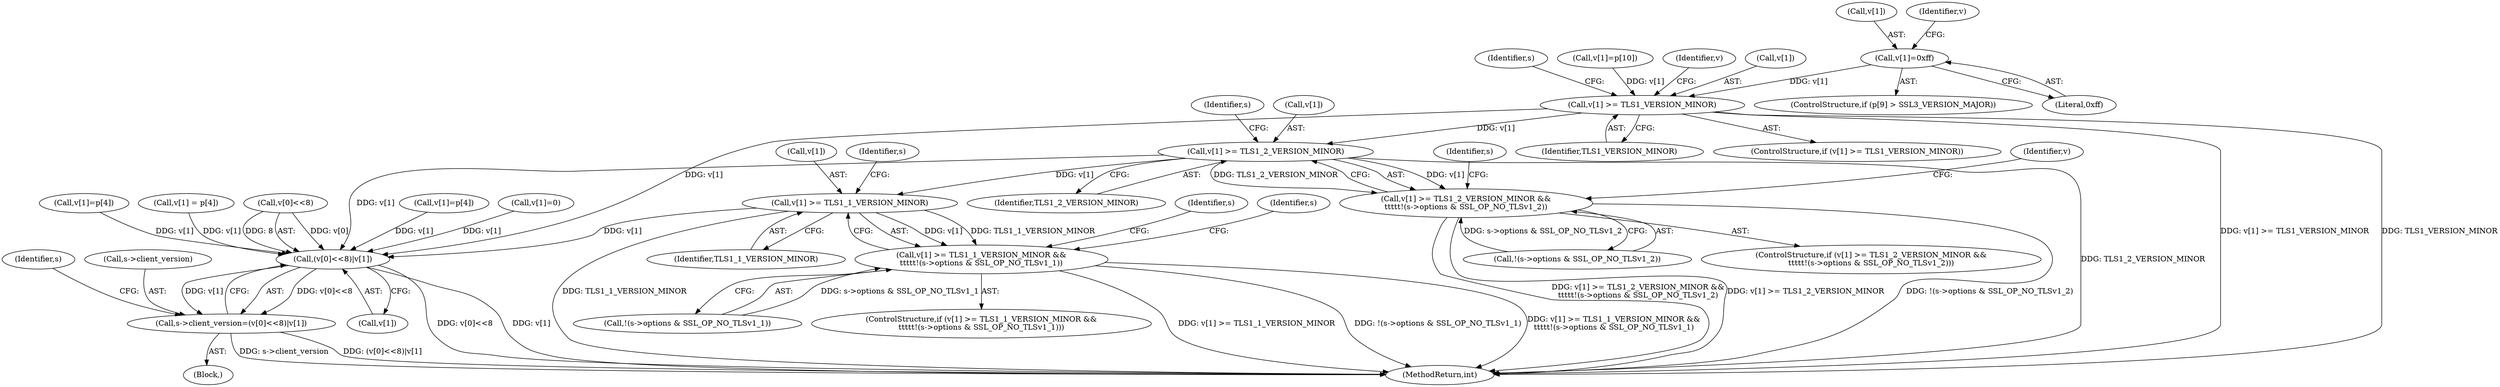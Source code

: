 digraph "0_openssl_26a59d9b46574e457870197dffa802871b4c8fc7_0@array" {
"1000495" [label="(Call,v[1]=0xff)"];
"1000509" [label="(Call,v[1] >= TLS1_VERSION_MINOR)"];
"1000517" [label="(Call,v[1] >= TLS1_2_VERSION_MINOR)"];
"1000516" [label="(Call,v[1] >= TLS1_2_VERSION_MINOR &&\n\t\t\t\t\t!(s->options & SSL_OP_NO_TLSv1_2))"];
"1000540" [label="(Call,v[1] >= TLS1_1_VERSION_MINOR)"];
"1000539" [label="(Call,v[1] >= TLS1_1_VERSION_MINOR &&\n\t\t\t\t\t!(s->options & SSL_OP_NO_TLSv1_1))"];
"1001234" [label="(Call,(v[0]<<8)|v[1])"];
"1001230" [label="(Call,s->client_version=(v[0]<<8)|v[1])"];
"1000531" [label="(Identifier,s)"];
"1000541" [label="(Call,v[1])"];
"1000525" [label="(Identifier,s)"];
"1000513" [label="(Identifier,TLS1_VERSION_MINOR)"];
"1000554" [label="(Identifier,s)"];
"1000501" [label="(Call,v[1]=p[10])"];
"1000508" [label="(ControlStructure,if (v[1] >= TLS1_VERSION_MINOR))"];
"1001245" [label="(Identifier,s)"];
"1000542" [label="(Identifier,v)"];
"1000496" [label="(Call,v[1])"];
"1000565" [label="(Identifier,s)"];
"1001252" [label="(MethodReturn,int)"];
"1000147" [label="(Block,)"];
"1000495" [label="(Call,v[1]=0xff)"];
"1000517" [label="(Call,v[1] >= TLS1_2_VERSION_MINOR)"];
"1000489" [label="(ControlStructure,if (p[9] > SSL3_VERSION_MAJOR))"];
"1000519" [label="(Identifier,v)"];
"1000509" [label="(Call,v[1] >= TLS1_VERSION_MINOR)"];
"1000540" [label="(Call,v[1] >= TLS1_1_VERSION_MINOR)"];
"1000544" [label="(Identifier,TLS1_1_VERSION_MINOR)"];
"1000545" [label="(Call,!(s->options & SSL_OP_NO_TLSv1_1))"];
"1000521" [label="(Identifier,TLS1_2_VERSION_MINOR)"];
"1001230" [label="(Call,s->client_version=(v[0]<<8)|v[1])"];
"1001231" [label="(Call,s->client_version)"];
"1000499" [label="(Literal,0xff)"];
"1000522" [label="(Call,!(s->options & SSL_OP_NO_TLSv1_2))"];
"1000518" [label="(Call,v[1])"];
"1001234" [label="(Call,(v[0]<<8)|v[1])"];
"1000510" [label="(Call,v[1])"];
"1000511" [label="(Identifier,v)"];
"1000538" [label="(ControlStructure,if (v[1] >= TLS1_1_VERSION_MINOR &&\n\t\t\t\t\t!(s->options & SSL_OP_NO_TLSv1_1)))"];
"1000548" [label="(Identifier,s)"];
"1000516" [label="(Call,v[1] >= TLS1_2_VERSION_MINOR &&\n\t\t\t\t\t!(s->options & SSL_OP_NO_TLSv1_2))"];
"1000539" [label="(Call,v[1] >= TLS1_1_VERSION_MINOR &&\n\t\t\t\t\t!(s->options & SSL_OP_NO_TLSv1_1))"];
"1000185" [label="(Call,v[1]=0)"];
"1001240" [label="(Call,v[1])"];
"1000282" [label="(Call,v[1]=p[4])"];
"1000600" [label="(Identifier,s)"];
"1000727" [label="(Call,v[1] = p[4])"];
"1001235" [label="(Call,v[0]<<8)"];
"1000515" [label="(ControlStructure,if (v[1] >= TLS1_2_VERSION_MINOR &&\n\t\t\t\t\t!(s->options & SSL_OP_NO_TLSv1_2)))"];
"1000250" [label="(Call,v[1]=p[4])"];
"1000495" -> "1000489"  [label="AST: "];
"1000495" -> "1000499"  [label="CFG: "];
"1000496" -> "1000495"  [label="AST: "];
"1000499" -> "1000495"  [label="AST: "];
"1000511" -> "1000495"  [label="CFG: "];
"1000495" -> "1000509"  [label="DDG: v[1]"];
"1000509" -> "1000508"  [label="AST: "];
"1000509" -> "1000513"  [label="CFG: "];
"1000510" -> "1000509"  [label="AST: "];
"1000513" -> "1000509"  [label="AST: "];
"1000519" -> "1000509"  [label="CFG: "];
"1000600" -> "1000509"  [label="CFG: "];
"1000509" -> "1001252"  [label="DDG: v[1] >= TLS1_VERSION_MINOR"];
"1000509" -> "1001252"  [label="DDG: TLS1_VERSION_MINOR"];
"1000501" -> "1000509"  [label="DDG: v[1]"];
"1000509" -> "1000517"  [label="DDG: v[1]"];
"1000509" -> "1001234"  [label="DDG: v[1]"];
"1000517" -> "1000516"  [label="AST: "];
"1000517" -> "1000521"  [label="CFG: "];
"1000518" -> "1000517"  [label="AST: "];
"1000521" -> "1000517"  [label="AST: "];
"1000525" -> "1000517"  [label="CFG: "];
"1000516" -> "1000517"  [label="CFG: "];
"1000517" -> "1001252"  [label="DDG: TLS1_2_VERSION_MINOR"];
"1000517" -> "1000516"  [label="DDG: v[1]"];
"1000517" -> "1000516"  [label="DDG: TLS1_2_VERSION_MINOR"];
"1000517" -> "1000540"  [label="DDG: v[1]"];
"1000517" -> "1001234"  [label="DDG: v[1]"];
"1000516" -> "1000515"  [label="AST: "];
"1000516" -> "1000522"  [label="CFG: "];
"1000522" -> "1000516"  [label="AST: "];
"1000531" -> "1000516"  [label="CFG: "];
"1000542" -> "1000516"  [label="CFG: "];
"1000516" -> "1001252"  [label="DDG: !(s->options & SSL_OP_NO_TLSv1_2)"];
"1000516" -> "1001252"  [label="DDG: v[1] >= TLS1_2_VERSION_MINOR &&\n\t\t\t\t\t!(s->options & SSL_OP_NO_TLSv1_2)"];
"1000516" -> "1001252"  [label="DDG: v[1] >= TLS1_2_VERSION_MINOR"];
"1000522" -> "1000516"  [label="DDG: s->options & SSL_OP_NO_TLSv1_2"];
"1000540" -> "1000539"  [label="AST: "];
"1000540" -> "1000544"  [label="CFG: "];
"1000541" -> "1000540"  [label="AST: "];
"1000544" -> "1000540"  [label="AST: "];
"1000548" -> "1000540"  [label="CFG: "];
"1000539" -> "1000540"  [label="CFG: "];
"1000540" -> "1001252"  [label="DDG: TLS1_1_VERSION_MINOR"];
"1000540" -> "1000539"  [label="DDG: v[1]"];
"1000540" -> "1000539"  [label="DDG: TLS1_1_VERSION_MINOR"];
"1000540" -> "1001234"  [label="DDG: v[1]"];
"1000539" -> "1000538"  [label="AST: "];
"1000539" -> "1000545"  [label="CFG: "];
"1000545" -> "1000539"  [label="AST: "];
"1000554" -> "1000539"  [label="CFG: "];
"1000565" -> "1000539"  [label="CFG: "];
"1000539" -> "1001252"  [label="DDG: v[1] >= TLS1_1_VERSION_MINOR"];
"1000539" -> "1001252"  [label="DDG: !(s->options & SSL_OP_NO_TLSv1_1)"];
"1000539" -> "1001252"  [label="DDG: v[1] >= TLS1_1_VERSION_MINOR &&\n\t\t\t\t\t!(s->options & SSL_OP_NO_TLSv1_1)"];
"1000545" -> "1000539"  [label="DDG: s->options & SSL_OP_NO_TLSv1_1"];
"1001234" -> "1001230"  [label="AST: "];
"1001234" -> "1001240"  [label="CFG: "];
"1001235" -> "1001234"  [label="AST: "];
"1001240" -> "1001234"  [label="AST: "];
"1001230" -> "1001234"  [label="CFG: "];
"1001234" -> "1001252"  [label="DDG: v[0]<<8"];
"1001234" -> "1001252"  [label="DDG: v[1]"];
"1001234" -> "1001230"  [label="DDG: v[0]<<8"];
"1001234" -> "1001230"  [label="DDG: v[1]"];
"1001235" -> "1001234"  [label="DDG: v[0]"];
"1001235" -> "1001234"  [label="DDG: 8"];
"1000185" -> "1001234"  [label="DDG: v[1]"];
"1000250" -> "1001234"  [label="DDG: v[1]"];
"1000282" -> "1001234"  [label="DDG: v[1]"];
"1000727" -> "1001234"  [label="DDG: v[1]"];
"1001230" -> "1000147"  [label="AST: "];
"1001231" -> "1001230"  [label="AST: "];
"1001245" -> "1001230"  [label="CFG: "];
"1001230" -> "1001252"  [label="DDG: (v[0]<<8)|v[1]"];
"1001230" -> "1001252"  [label="DDG: s->client_version"];
}

